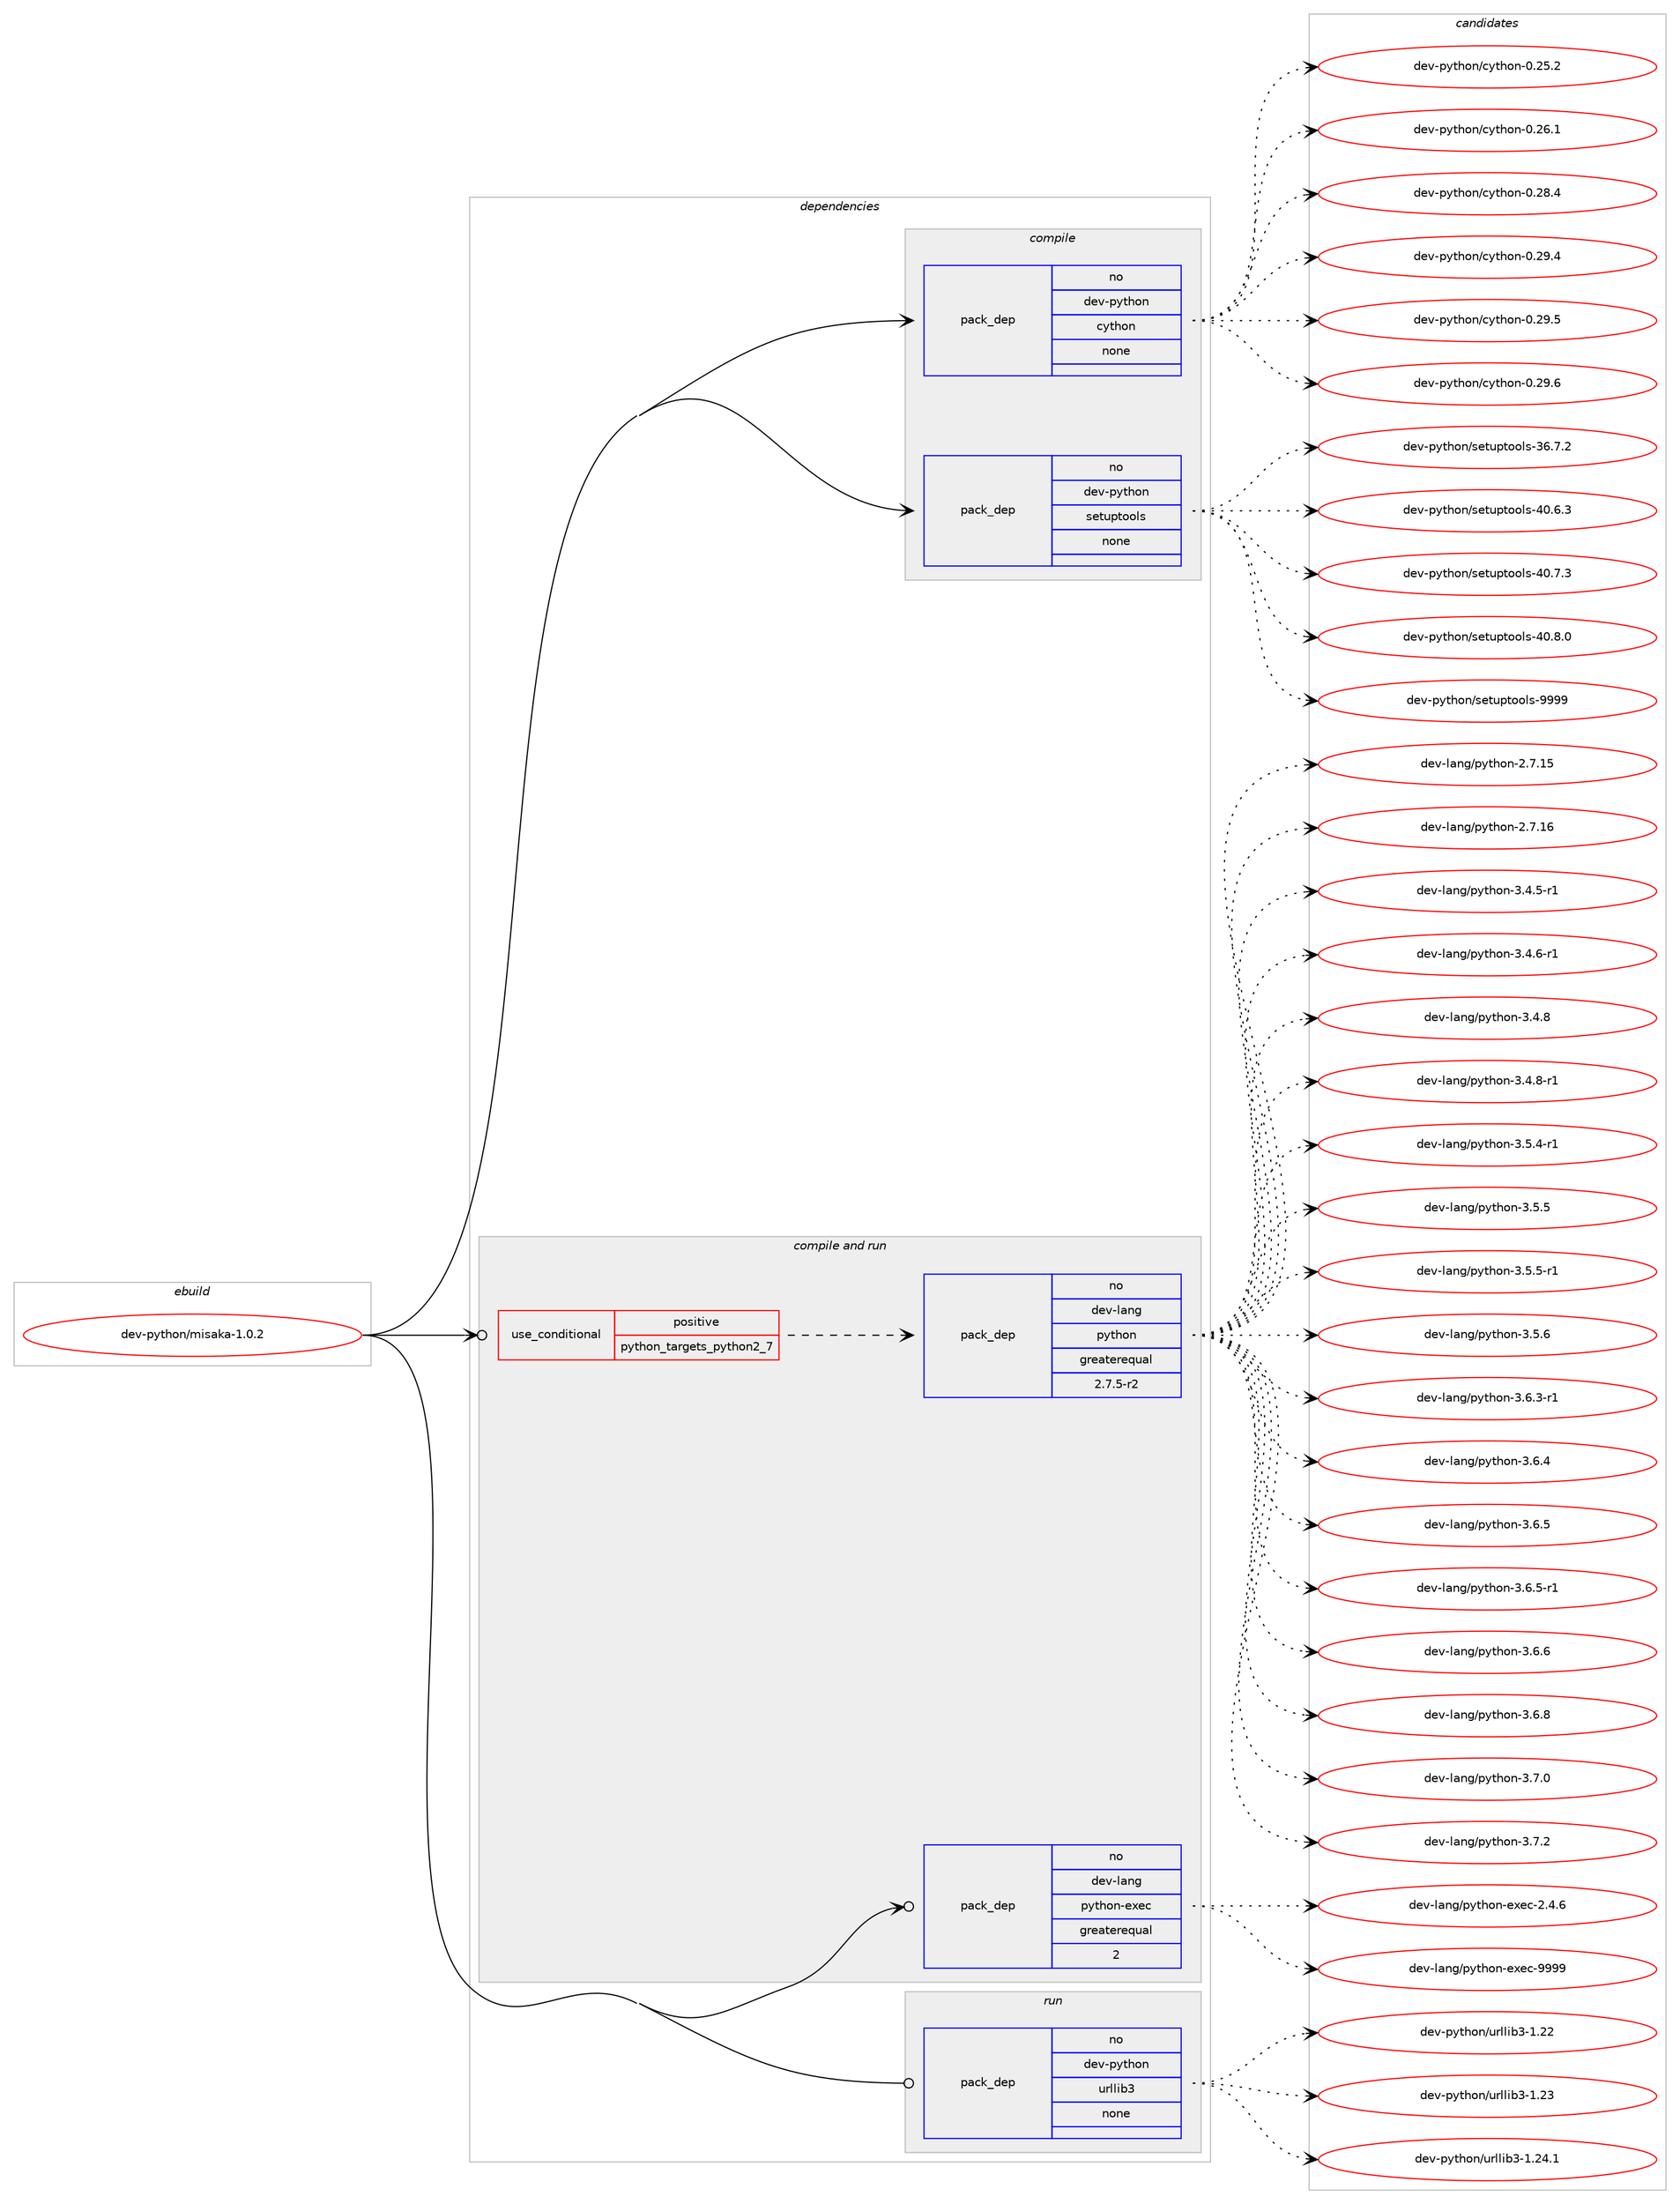 digraph prolog {

# *************
# Graph options
# *************

newrank=true;
concentrate=true;
compound=true;
graph [rankdir=LR,fontname=Helvetica,fontsize=10,ranksep=1.5];#, ranksep=2.5, nodesep=0.2];
edge  [arrowhead=vee];
node  [fontname=Helvetica,fontsize=10];

# **********
# The ebuild
# **********

subgraph cluster_leftcol {
color=gray;
rank=same;
label=<<i>ebuild</i>>;
id [label="dev-python/misaka-1.0.2", color=red, width=4, href="../dev-python/misaka-1.0.2.svg"];
}

# ****************
# The dependencies
# ****************

subgraph cluster_midcol {
color=gray;
label=<<i>dependencies</i>>;
subgraph cluster_compile {
fillcolor="#eeeeee";
style=filled;
label=<<i>compile</i>>;
subgraph pack1018080 {
dependency1418841 [label=<<TABLE BORDER="0" CELLBORDER="1" CELLSPACING="0" CELLPADDING="4" WIDTH="220"><TR><TD ROWSPAN="6" CELLPADDING="30">pack_dep</TD></TR><TR><TD WIDTH="110">no</TD></TR><TR><TD>dev-python</TD></TR><TR><TD>cython</TD></TR><TR><TD>none</TD></TR><TR><TD></TD></TR></TABLE>>, shape=none, color=blue];
}
id:e -> dependency1418841:w [weight=20,style="solid",arrowhead="vee"];
subgraph pack1018081 {
dependency1418842 [label=<<TABLE BORDER="0" CELLBORDER="1" CELLSPACING="0" CELLPADDING="4" WIDTH="220"><TR><TD ROWSPAN="6" CELLPADDING="30">pack_dep</TD></TR><TR><TD WIDTH="110">no</TD></TR><TR><TD>dev-python</TD></TR><TR><TD>setuptools</TD></TR><TR><TD>none</TD></TR><TR><TD></TD></TR></TABLE>>, shape=none, color=blue];
}
id:e -> dependency1418842:w [weight=20,style="solid",arrowhead="vee"];
}
subgraph cluster_compileandrun {
fillcolor="#eeeeee";
style=filled;
label=<<i>compile and run</i>>;
subgraph cond377487 {
dependency1418843 [label=<<TABLE BORDER="0" CELLBORDER="1" CELLSPACING="0" CELLPADDING="4"><TR><TD ROWSPAN="3" CELLPADDING="10">use_conditional</TD></TR><TR><TD>positive</TD></TR><TR><TD>python_targets_python2_7</TD></TR></TABLE>>, shape=none, color=red];
subgraph pack1018082 {
dependency1418844 [label=<<TABLE BORDER="0" CELLBORDER="1" CELLSPACING="0" CELLPADDING="4" WIDTH="220"><TR><TD ROWSPAN="6" CELLPADDING="30">pack_dep</TD></TR><TR><TD WIDTH="110">no</TD></TR><TR><TD>dev-lang</TD></TR><TR><TD>python</TD></TR><TR><TD>greaterequal</TD></TR><TR><TD>2.7.5-r2</TD></TR></TABLE>>, shape=none, color=blue];
}
dependency1418843:e -> dependency1418844:w [weight=20,style="dashed",arrowhead="vee"];
}
id:e -> dependency1418843:w [weight=20,style="solid",arrowhead="odotvee"];
subgraph pack1018083 {
dependency1418845 [label=<<TABLE BORDER="0" CELLBORDER="1" CELLSPACING="0" CELLPADDING="4" WIDTH="220"><TR><TD ROWSPAN="6" CELLPADDING="30">pack_dep</TD></TR><TR><TD WIDTH="110">no</TD></TR><TR><TD>dev-lang</TD></TR><TR><TD>python-exec</TD></TR><TR><TD>greaterequal</TD></TR><TR><TD>2</TD></TR></TABLE>>, shape=none, color=blue];
}
id:e -> dependency1418845:w [weight=20,style="solid",arrowhead="odotvee"];
}
subgraph cluster_run {
fillcolor="#eeeeee";
style=filled;
label=<<i>run</i>>;
subgraph pack1018084 {
dependency1418846 [label=<<TABLE BORDER="0" CELLBORDER="1" CELLSPACING="0" CELLPADDING="4" WIDTH="220"><TR><TD ROWSPAN="6" CELLPADDING="30">pack_dep</TD></TR><TR><TD WIDTH="110">no</TD></TR><TR><TD>dev-python</TD></TR><TR><TD>urllib3</TD></TR><TR><TD>none</TD></TR><TR><TD></TD></TR></TABLE>>, shape=none, color=blue];
}
id:e -> dependency1418846:w [weight=20,style="solid",arrowhead="odot"];
}
}

# **************
# The candidates
# **************

subgraph cluster_choices {
rank=same;
color=gray;
label=<<i>candidates</i>>;

subgraph choice1018080 {
color=black;
nodesep=1;
choice10010111845112121116104111110479912111610411111045484650534650 [label="dev-python/cython-0.25.2", color=red, width=4,href="../dev-python/cython-0.25.2.svg"];
choice10010111845112121116104111110479912111610411111045484650544649 [label="dev-python/cython-0.26.1", color=red, width=4,href="../dev-python/cython-0.26.1.svg"];
choice10010111845112121116104111110479912111610411111045484650564652 [label="dev-python/cython-0.28.4", color=red, width=4,href="../dev-python/cython-0.28.4.svg"];
choice10010111845112121116104111110479912111610411111045484650574652 [label="dev-python/cython-0.29.4", color=red, width=4,href="../dev-python/cython-0.29.4.svg"];
choice10010111845112121116104111110479912111610411111045484650574653 [label="dev-python/cython-0.29.5", color=red, width=4,href="../dev-python/cython-0.29.5.svg"];
choice10010111845112121116104111110479912111610411111045484650574654 [label="dev-python/cython-0.29.6", color=red, width=4,href="../dev-python/cython-0.29.6.svg"];
dependency1418841:e -> choice10010111845112121116104111110479912111610411111045484650534650:w [style=dotted,weight="100"];
dependency1418841:e -> choice10010111845112121116104111110479912111610411111045484650544649:w [style=dotted,weight="100"];
dependency1418841:e -> choice10010111845112121116104111110479912111610411111045484650564652:w [style=dotted,weight="100"];
dependency1418841:e -> choice10010111845112121116104111110479912111610411111045484650574652:w [style=dotted,weight="100"];
dependency1418841:e -> choice10010111845112121116104111110479912111610411111045484650574653:w [style=dotted,weight="100"];
dependency1418841:e -> choice10010111845112121116104111110479912111610411111045484650574654:w [style=dotted,weight="100"];
}
subgraph choice1018081 {
color=black;
nodesep=1;
choice100101118451121211161041111104711510111611711211611111110811545515446554650 [label="dev-python/setuptools-36.7.2", color=red, width=4,href="../dev-python/setuptools-36.7.2.svg"];
choice100101118451121211161041111104711510111611711211611111110811545524846544651 [label="dev-python/setuptools-40.6.3", color=red, width=4,href="../dev-python/setuptools-40.6.3.svg"];
choice100101118451121211161041111104711510111611711211611111110811545524846554651 [label="dev-python/setuptools-40.7.3", color=red, width=4,href="../dev-python/setuptools-40.7.3.svg"];
choice100101118451121211161041111104711510111611711211611111110811545524846564648 [label="dev-python/setuptools-40.8.0", color=red, width=4,href="../dev-python/setuptools-40.8.0.svg"];
choice10010111845112121116104111110471151011161171121161111111081154557575757 [label="dev-python/setuptools-9999", color=red, width=4,href="../dev-python/setuptools-9999.svg"];
dependency1418842:e -> choice100101118451121211161041111104711510111611711211611111110811545515446554650:w [style=dotted,weight="100"];
dependency1418842:e -> choice100101118451121211161041111104711510111611711211611111110811545524846544651:w [style=dotted,weight="100"];
dependency1418842:e -> choice100101118451121211161041111104711510111611711211611111110811545524846554651:w [style=dotted,weight="100"];
dependency1418842:e -> choice100101118451121211161041111104711510111611711211611111110811545524846564648:w [style=dotted,weight="100"];
dependency1418842:e -> choice10010111845112121116104111110471151011161171121161111111081154557575757:w [style=dotted,weight="100"];
}
subgraph choice1018082 {
color=black;
nodesep=1;
choice10010111845108971101034711212111610411111045504655464953 [label="dev-lang/python-2.7.15", color=red, width=4,href="../dev-lang/python-2.7.15.svg"];
choice10010111845108971101034711212111610411111045504655464954 [label="dev-lang/python-2.7.16", color=red, width=4,href="../dev-lang/python-2.7.16.svg"];
choice1001011184510897110103471121211161041111104551465246534511449 [label="dev-lang/python-3.4.5-r1", color=red, width=4,href="../dev-lang/python-3.4.5-r1.svg"];
choice1001011184510897110103471121211161041111104551465246544511449 [label="dev-lang/python-3.4.6-r1", color=red, width=4,href="../dev-lang/python-3.4.6-r1.svg"];
choice100101118451089711010347112121116104111110455146524656 [label="dev-lang/python-3.4.8", color=red, width=4,href="../dev-lang/python-3.4.8.svg"];
choice1001011184510897110103471121211161041111104551465246564511449 [label="dev-lang/python-3.4.8-r1", color=red, width=4,href="../dev-lang/python-3.4.8-r1.svg"];
choice1001011184510897110103471121211161041111104551465346524511449 [label="dev-lang/python-3.5.4-r1", color=red, width=4,href="../dev-lang/python-3.5.4-r1.svg"];
choice100101118451089711010347112121116104111110455146534653 [label="dev-lang/python-3.5.5", color=red, width=4,href="../dev-lang/python-3.5.5.svg"];
choice1001011184510897110103471121211161041111104551465346534511449 [label="dev-lang/python-3.5.5-r1", color=red, width=4,href="../dev-lang/python-3.5.5-r1.svg"];
choice100101118451089711010347112121116104111110455146534654 [label="dev-lang/python-3.5.6", color=red, width=4,href="../dev-lang/python-3.5.6.svg"];
choice1001011184510897110103471121211161041111104551465446514511449 [label="dev-lang/python-3.6.3-r1", color=red, width=4,href="../dev-lang/python-3.6.3-r1.svg"];
choice100101118451089711010347112121116104111110455146544652 [label="dev-lang/python-3.6.4", color=red, width=4,href="../dev-lang/python-3.6.4.svg"];
choice100101118451089711010347112121116104111110455146544653 [label="dev-lang/python-3.6.5", color=red, width=4,href="../dev-lang/python-3.6.5.svg"];
choice1001011184510897110103471121211161041111104551465446534511449 [label="dev-lang/python-3.6.5-r1", color=red, width=4,href="../dev-lang/python-3.6.5-r1.svg"];
choice100101118451089711010347112121116104111110455146544654 [label="dev-lang/python-3.6.6", color=red, width=4,href="../dev-lang/python-3.6.6.svg"];
choice100101118451089711010347112121116104111110455146544656 [label="dev-lang/python-3.6.8", color=red, width=4,href="../dev-lang/python-3.6.8.svg"];
choice100101118451089711010347112121116104111110455146554648 [label="dev-lang/python-3.7.0", color=red, width=4,href="../dev-lang/python-3.7.0.svg"];
choice100101118451089711010347112121116104111110455146554650 [label="dev-lang/python-3.7.2", color=red, width=4,href="../dev-lang/python-3.7.2.svg"];
dependency1418844:e -> choice10010111845108971101034711212111610411111045504655464953:w [style=dotted,weight="100"];
dependency1418844:e -> choice10010111845108971101034711212111610411111045504655464954:w [style=dotted,weight="100"];
dependency1418844:e -> choice1001011184510897110103471121211161041111104551465246534511449:w [style=dotted,weight="100"];
dependency1418844:e -> choice1001011184510897110103471121211161041111104551465246544511449:w [style=dotted,weight="100"];
dependency1418844:e -> choice100101118451089711010347112121116104111110455146524656:w [style=dotted,weight="100"];
dependency1418844:e -> choice1001011184510897110103471121211161041111104551465246564511449:w [style=dotted,weight="100"];
dependency1418844:e -> choice1001011184510897110103471121211161041111104551465346524511449:w [style=dotted,weight="100"];
dependency1418844:e -> choice100101118451089711010347112121116104111110455146534653:w [style=dotted,weight="100"];
dependency1418844:e -> choice1001011184510897110103471121211161041111104551465346534511449:w [style=dotted,weight="100"];
dependency1418844:e -> choice100101118451089711010347112121116104111110455146534654:w [style=dotted,weight="100"];
dependency1418844:e -> choice1001011184510897110103471121211161041111104551465446514511449:w [style=dotted,weight="100"];
dependency1418844:e -> choice100101118451089711010347112121116104111110455146544652:w [style=dotted,weight="100"];
dependency1418844:e -> choice100101118451089711010347112121116104111110455146544653:w [style=dotted,weight="100"];
dependency1418844:e -> choice1001011184510897110103471121211161041111104551465446534511449:w [style=dotted,weight="100"];
dependency1418844:e -> choice100101118451089711010347112121116104111110455146544654:w [style=dotted,weight="100"];
dependency1418844:e -> choice100101118451089711010347112121116104111110455146544656:w [style=dotted,weight="100"];
dependency1418844:e -> choice100101118451089711010347112121116104111110455146554648:w [style=dotted,weight="100"];
dependency1418844:e -> choice100101118451089711010347112121116104111110455146554650:w [style=dotted,weight="100"];
}
subgraph choice1018083 {
color=black;
nodesep=1;
choice1001011184510897110103471121211161041111104510112010199455046524654 [label="dev-lang/python-exec-2.4.6", color=red, width=4,href="../dev-lang/python-exec-2.4.6.svg"];
choice10010111845108971101034711212111610411111045101120101994557575757 [label="dev-lang/python-exec-9999", color=red, width=4,href="../dev-lang/python-exec-9999.svg"];
dependency1418845:e -> choice1001011184510897110103471121211161041111104510112010199455046524654:w [style=dotted,weight="100"];
dependency1418845:e -> choice10010111845108971101034711212111610411111045101120101994557575757:w [style=dotted,weight="100"];
}
subgraph choice1018084 {
color=black;
nodesep=1;
choice100101118451121211161041111104711711410810810598514549465050 [label="dev-python/urllib3-1.22", color=red, width=4,href="../dev-python/urllib3-1.22.svg"];
choice100101118451121211161041111104711711410810810598514549465051 [label="dev-python/urllib3-1.23", color=red, width=4,href="../dev-python/urllib3-1.23.svg"];
choice1001011184511212111610411111047117114108108105985145494650524649 [label="dev-python/urllib3-1.24.1", color=red, width=4,href="../dev-python/urllib3-1.24.1.svg"];
dependency1418846:e -> choice100101118451121211161041111104711711410810810598514549465050:w [style=dotted,weight="100"];
dependency1418846:e -> choice100101118451121211161041111104711711410810810598514549465051:w [style=dotted,weight="100"];
dependency1418846:e -> choice1001011184511212111610411111047117114108108105985145494650524649:w [style=dotted,weight="100"];
}
}

}
